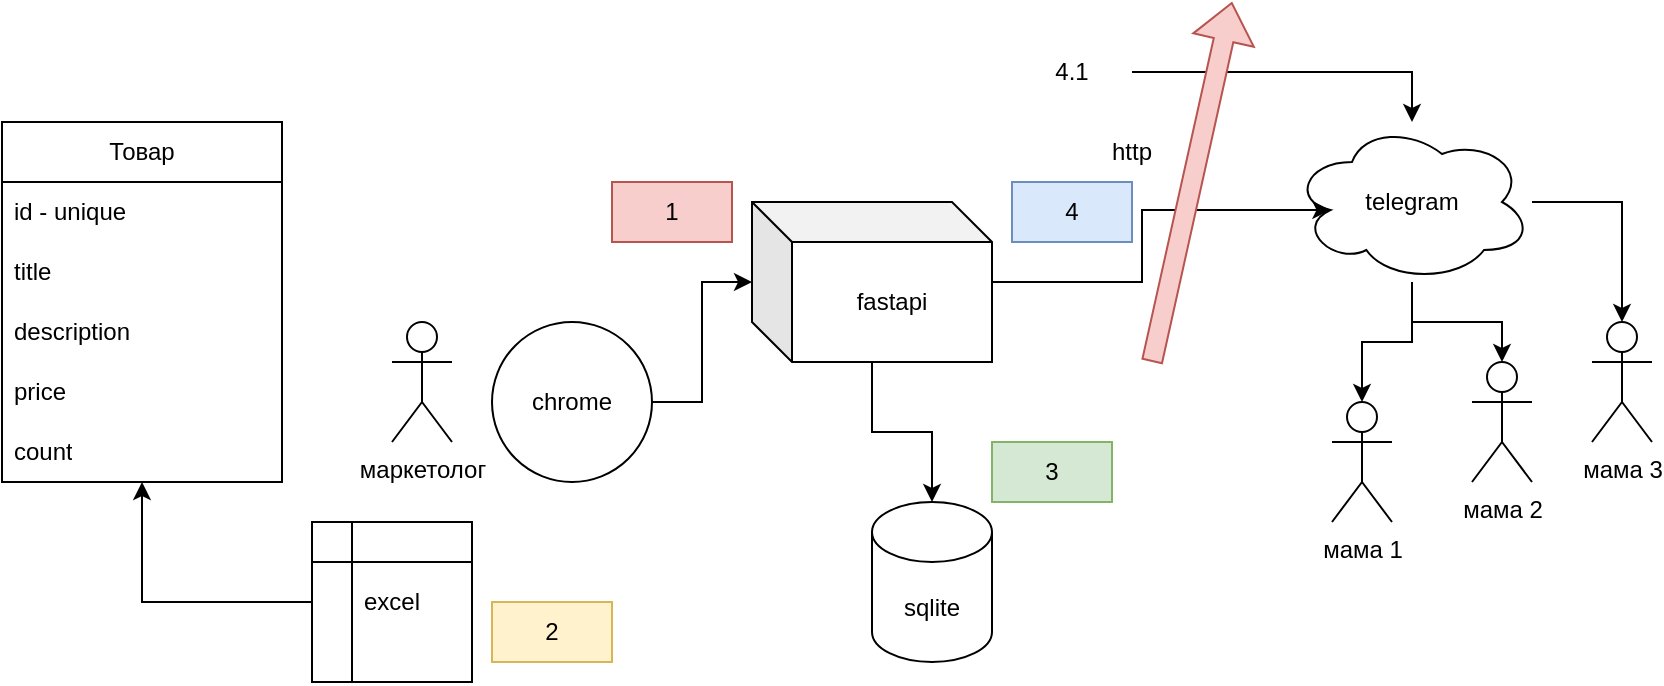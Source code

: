 <mxfile version="22.1.7" type="device">
  <diagram name="Page-1" id="ErTbKcqKZ2xhiDjPjbhf">
    <mxGraphModel dx="988" dy="534" grid="1" gridSize="10" guides="1" tooltips="1" connect="1" arrows="1" fold="1" page="1" pageScale="1" pageWidth="850" pageHeight="1100" math="0" shadow="0">
      <root>
        <mxCell id="0" />
        <mxCell id="1" parent="0" />
        <mxCell id="ws02KM892tS8xXt20fse-1" value="маркетолог" style="shape=umlActor;verticalLabelPosition=bottom;verticalAlign=top;html=1;outlineConnect=0;" parent="1" vertex="1">
          <mxGeometry x="220" y="180" width="30" height="60" as="geometry" />
        </mxCell>
        <mxCell id="ws02KM892tS8xXt20fse-13" style="edgeStyle=orthogonalEdgeStyle;rounded=0;orthogonalLoop=1;jettySize=auto;html=1;" parent="1" source="ws02KM892tS8xXt20fse-2" target="ws02KM892tS8xXt20fse-7" edge="1">
          <mxGeometry relative="1" as="geometry" />
        </mxCell>
        <mxCell id="ws02KM892tS8xXt20fse-2" value="excel" style="shape=internalStorage;whiteSpace=wrap;html=1;backgroundOutline=1;" parent="1" vertex="1">
          <mxGeometry x="180" y="280" width="80" height="80" as="geometry" />
        </mxCell>
        <mxCell id="ws02KM892tS8xXt20fse-7" value="Товар" style="swimlane;fontStyle=0;childLayout=stackLayout;horizontal=1;startSize=30;horizontalStack=0;resizeParent=1;resizeParentMax=0;resizeLast=0;collapsible=1;marginBottom=0;whiteSpace=wrap;html=1;" parent="1" vertex="1">
          <mxGeometry x="25" y="80" width="140" height="180" as="geometry" />
        </mxCell>
        <mxCell id="ws02KM892tS8xXt20fse-8" value="id - unique" style="text;strokeColor=none;fillColor=none;align=left;verticalAlign=middle;spacingLeft=4;spacingRight=4;overflow=hidden;points=[[0,0.5],[1,0.5]];portConstraint=eastwest;rotatable=0;whiteSpace=wrap;html=1;" parent="ws02KM892tS8xXt20fse-7" vertex="1">
          <mxGeometry y="30" width="140" height="30" as="geometry" />
        </mxCell>
        <mxCell id="ws02KM892tS8xXt20fse-9" value="title" style="text;strokeColor=none;fillColor=none;align=left;verticalAlign=middle;spacingLeft=4;spacingRight=4;overflow=hidden;points=[[0,0.5],[1,0.5]];portConstraint=eastwest;rotatable=0;whiteSpace=wrap;html=1;" parent="ws02KM892tS8xXt20fse-7" vertex="1">
          <mxGeometry y="60" width="140" height="30" as="geometry" />
        </mxCell>
        <mxCell id="ws02KM892tS8xXt20fse-10" value="description" style="text;strokeColor=none;fillColor=none;align=left;verticalAlign=middle;spacingLeft=4;spacingRight=4;overflow=hidden;points=[[0,0.5],[1,0.5]];portConstraint=eastwest;rotatable=0;whiteSpace=wrap;html=1;" parent="ws02KM892tS8xXt20fse-7" vertex="1">
          <mxGeometry y="90" width="140" height="30" as="geometry" />
        </mxCell>
        <mxCell id="ws02KM892tS8xXt20fse-11" value="price" style="text;strokeColor=none;fillColor=none;align=left;verticalAlign=middle;spacingLeft=4;spacingRight=4;overflow=hidden;points=[[0,0.5],[1,0.5]];portConstraint=eastwest;rotatable=0;whiteSpace=wrap;html=1;" parent="ws02KM892tS8xXt20fse-7" vertex="1">
          <mxGeometry y="120" width="140" height="30" as="geometry" />
        </mxCell>
        <mxCell id="ws02KM892tS8xXt20fse-12" value="count" style="text;strokeColor=none;fillColor=none;align=left;verticalAlign=middle;spacingLeft=4;spacingRight=4;overflow=hidden;points=[[0,0.5],[1,0.5]];portConstraint=eastwest;rotatable=0;whiteSpace=wrap;html=1;" parent="ws02KM892tS8xXt20fse-7" vertex="1">
          <mxGeometry y="150" width="140" height="30" as="geometry" />
        </mxCell>
        <mxCell id="ws02KM892tS8xXt20fse-17" style="edgeStyle=orthogonalEdgeStyle;rounded=0;orthogonalLoop=1;jettySize=auto;html=1;" parent="1" source="ws02KM892tS8xXt20fse-14" target="ws02KM892tS8xXt20fse-16" edge="1">
          <mxGeometry relative="1" as="geometry" />
        </mxCell>
        <mxCell id="ws02KM892tS8xXt20fse-14" value="chrome" style="ellipse;whiteSpace=wrap;html=1;aspect=fixed;" parent="1" vertex="1">
          <mxGeometry x="270" y="180" width="80" height="80" as="geometry" />
        </mxCell>
        <mxCell id="ws02KM892tS8xXt20fse-15" value="sqlite" style="shape=cylinder3;whiteSpace=wrap;html=1;boundedLbl=1;backgroundOutline=1;size=15;" parent="1" vertex="1">
          <mxGeometry x="460" y="270" width="60" height="80" as="geometry" />
        </mxCell>
        <mxCell id="ws02KM892tS8xXt20fse-18" style="edgeStyle=orthogonalEdgeStyle;rounded=0;orthogonalLoop=1;jettySize=auto;html=1;" parent="1" source="ws02KM892tS8xXt20fse-16" target="ws02KM892tS8xXt20fse-15" edge="1">
          <mxGeometry relative="1" as="geometry" />
        </mxCell>
        <mxCell id="ws02KM892tS8xXt20fse-16" value="fastapi" style="shape=cube;whiteSpace=wrap;html=1;boundedLbl=1;backgroundOutline=1;darkOpacity=0.05;darkOpacity2=0.1;" parent="1" vertex="1">
          <mxGeometry x="400" y="120" width="120" height="80" as="geometry" />
        </mxCell>
        <mxCell id="ws02KM892tS8xXt20fse-26" style="edgeStyle=orthogonalEdgeStyle;rounded=0;orthogonalLoop=1;jettySize=auto;html=1;" parent="1" source="ws02KM892tS8xXt20fse-19" target="ws02KM892tS8xXt20fse-21" edge="1">
          <mxGeometry relative="1" as="geometry" />
        </mxCell>
        <mxCell id="ws02KM892tS8xXt20fse-27" style="edgeStyle=orthogonalEdgeStyle;rounded=0;orthogonalLoop=1;jettySize=auto;html=1;" parent="1" source="ws02KM892tS8xXt20fse-19" target="ws02KM892tS8xXt20fse-22" edge="1">
          <mxGeometry relative="1" as="geometry" />
        </mxCell>
        <mxCell id="ws02KM892tS8xXt20fse-28" style="edgeStyle=orthogonalEdgeStyle;rounded=0;orthogonalLoop=1;jettySize=auto;html=1;" parent="1" source="ws02KM892tS8xXt20fse-19" target="ws02KM892tS8xXt20fse-23" edge="1">
          <mxGeometry relative="1" as="geometry" />
        </mxCell>
        <mxCell id="ws02KM892tS8xXt20fse-19" value="telegram" style="ellipse;shape=cloud;whiteSpace=wrap;html=1;" parent="1" vertex="1">
          <mxGeometry x="670" y="80" width="120" height="80" as="geometry" />
        </mxCell>
        <mxCell id="ws02KM892tS8xXt20fse-20" style="edgeStyle=orthogonalEdgeStyle;rounded=0;orthogonalLoop=1;jettySize=auto;html=1;entryX=0.16;entryY=0.55;entryDx=0;entryDy=0;entryPerimeter=0;" parent="1" source="ws02KM892tS8xXt20fse-16" target="ws02KM892tS8xXt20fse-19" edge="1">
          <mxGeometry relative="1" as="geometry" />
        </mxCell>
        <mxCell id="ws02KM892tS8xXt20fse-21" value="мама 1" style="shape=umlActor;verticalLabelPosition=bottom;verticalAlign=top;html=1;outlineConnect=0;" parent="1" vertex="1">
          <mxGeometry x="690" y="220" width="30" height="60" as="geometry" />
        </mxCell>
        <mxCell id="ws02KM892tS8xXt20fse-22" value="мама 2" style="shape=umlActor;verticalLabelPosition=bottom;verticalAlign=top;html=1;outlineConnect=0;" parent="1" vertex="1">
          <mxGeometry x="760" y="200" width="30" height="60" as="geometry" />
        </mxCell>
        <mxCell id="ws02KM892tS8xXt20fse-23" value="мама 3" style="shape=umlActor;verticalLabelPosition=bottom;verticalAlign=top;html=1;outlineConnect=0;" parent="1" vertex="1">
          <mxGeometry x="820" y="180" width="30" height="60" as="geometry" />
        </mxCell>
        <mxCell id="ws02KM892tS8xXt20fse-29" value="http" style="text;html=1;strokeColor=none;fillColor=none;align=center;verticalAlign=middle;whiteSpace=wrap;rounded=0;" parent="1" vertex="1">
          <mxGeometry x="560" y="80" width="60" height="30" as="geometry" />
        </mxCell>
        <mxCell id="ws02KM892tS8xXt20fse-30" value="1" style="text;html=1;strokeColor=#b85450;fillColor=#f8cecc;align=center;verticalAlign=middle;whiteSpace=wrap;rounded=0;" parent="1" vertex="1">
          <mxGeometry x="330" y="110" width="60" height="30" as="geometry" />
        </mxCell>
        <mxCell id="ws02KM892tS8xXt20fse-31" value="2" style="text;html=1;strokeColor=#d6b656;fillColor=#fff2cc;align=center;verticalAlign=middle;whiteSpace=wrap;rounded=0;" parent="1" vertex="1">
          <mxGeometry x="270" y="320" width="60" height="30" as="geometry" />
        </mxCell>
        <mxCell id="ws02KM892tS8xXt20fse-32" value="3" style="text;html=1;strokeColor=#82b366;fillColor=#d5e8d4;align=center;verticalAlign=middle;whiteSpace=wrap;rounded=0;" parent="1" vertex="1">
          <mxGeometry x="520" y="240" width="60" height="30" as="geometry" />
        </mxCell>
        <mxCell id="ws02KM892tS8xXt20fse-33" value="4" style="text;html=1;strokeColor=#6c8ebf;fillColor=#dae8fc;align=center;verticalAlign=middle;whiteSpace=wrap;rounded=0;" parent="1" vertex="1">
          <mxGeometry x="530" y="110" width="60" height="30" as="geometry" />
        </mxCell>
        <mxCell id="dOZwSvNgllW5GyWR17gg-2" style="edgeStyle=orthogonalEdgeStyle;rounded=0;orthogonalLoop=1;jettySize=auto;html=1;" edge="1" parent="1" source="dOZwSvNgllW5GyWR17gg-1" target="ws02KM892tS8xXt20fse-19">
          <mxGeometry relative="1" as="geometry" />
        </mxCell>
        <mxCell id="dOZwSvNgllW5GyWR17gg-1" value="4.1" style="text;html=1;strokeColor=none;fillColor=none;align=center;verticalAlign=middle;whiteSpace=wrap;rounded=0;" vertex="1" parent="1">
          <mxGeometry x="530" y="40" width="60" height="30" as="geometry" />
        </mxCell>
        <mxCell id="dOZwSvNgllW5GyWR17gg-3" value="" style="shape=flexArrow;endArrow=classic;html=1;rounded=0;fillColor=#f8cecc;strokeColor=#b85450;" edge="1" parent="1">
          <mxGeometry width="50" height="50" relative="1" as="geometry">
            <mxPoint x="600" y="200" as="sourcePoint" />
            <mxPoint x="640" y="20" as="targetPoint" />
          </mxGeometry>
        </mxCell>
      </root>
    </mxGraphModel>
  </diagram>
</mxfile>
